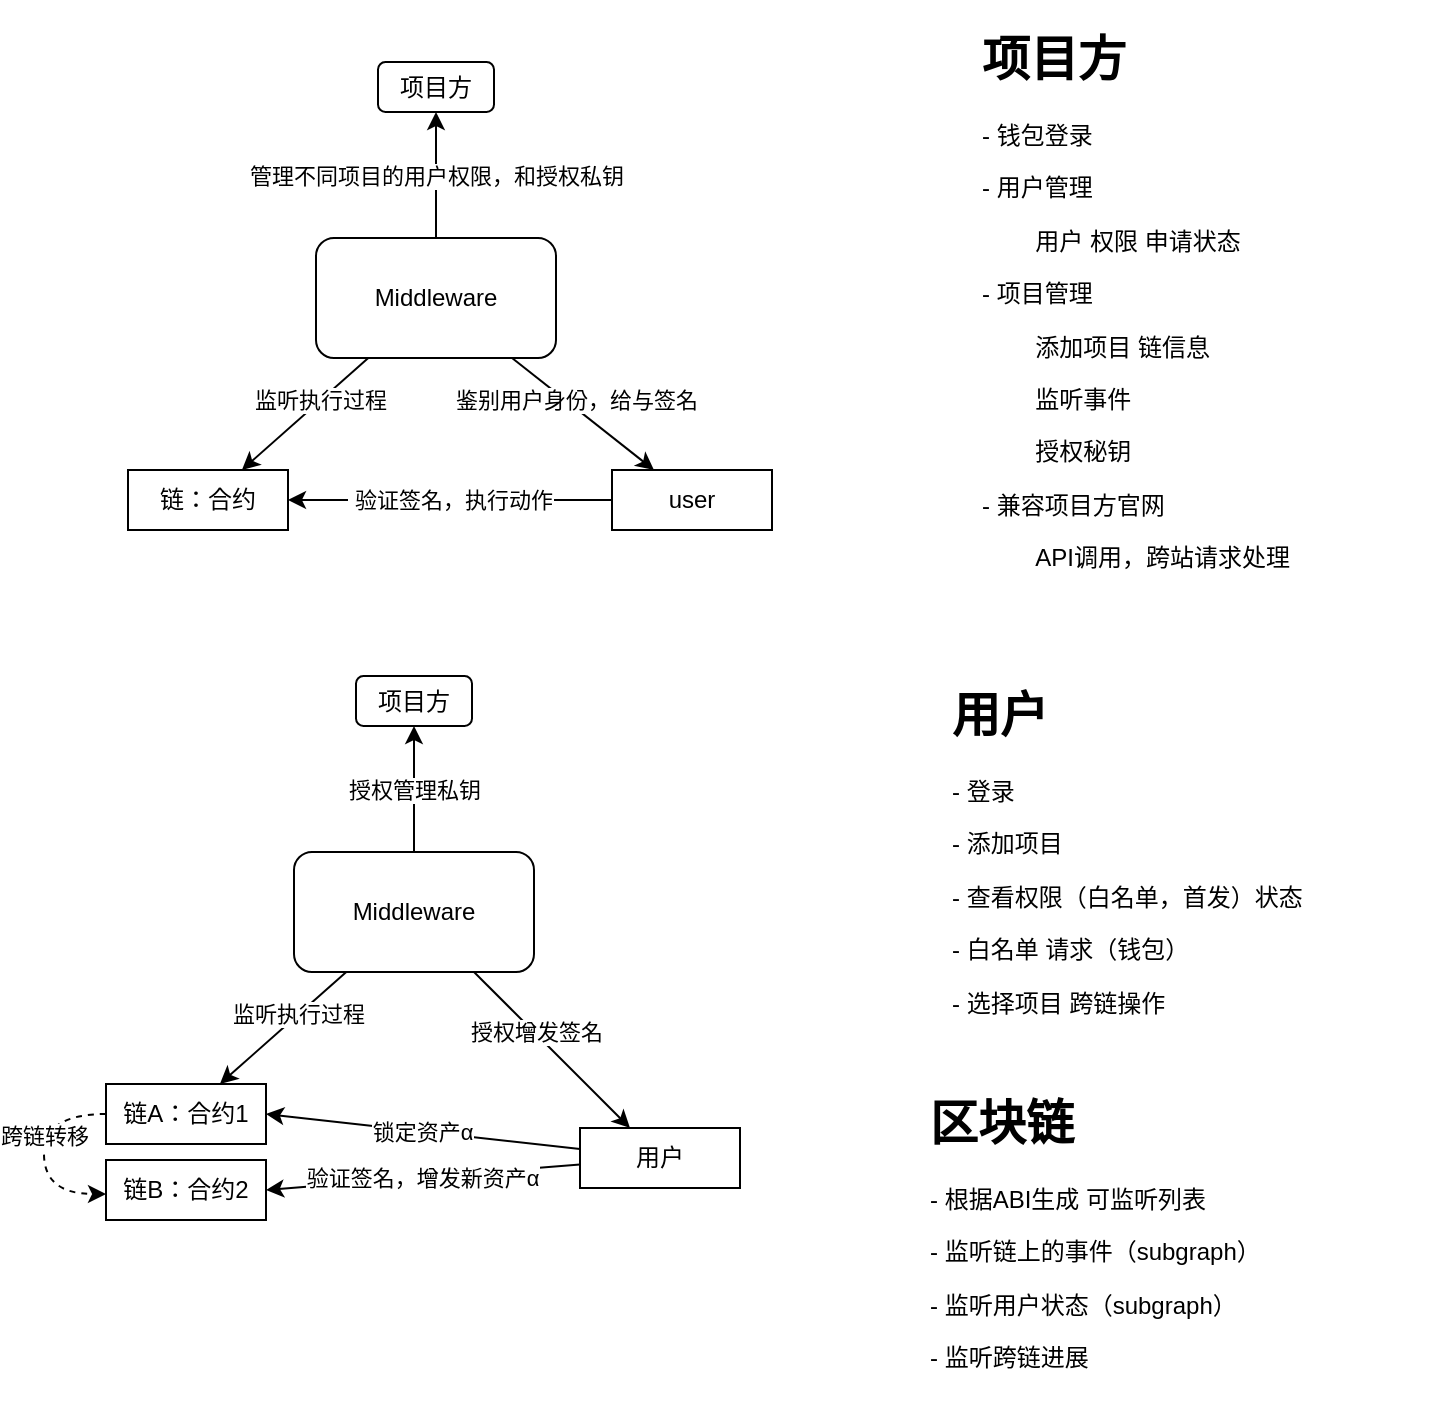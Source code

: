 <mxfile version="14.9.6" type="device"><diagram id="YZPrhrvvbLoZ_nM9fRf6" name="第 1 页"><mxGraphModel dx="813" dy="470" grid="0" gridSize="10" guides="1" tooltips="1" connect="1" arrows="1" fold="1" page="1" pageScale="1" pageWidth="827" pageHeight="1169" math="0" shadow="0"><root><mxCell id="0"/><mxCell id="1" parent="0"/><mxCell id="-nzVk5pQ3rLkDC-rPX_J-17" value="&amp;nbsp;验证签名，执行动作" style="edgeStyle=none;rounded=0;orthogonalLoop=1;jettySize=auto;html=1;entryX=1;entryY=0.5;entryDx=0;entryDy=0;" edge="1" parent="1" source="-nzVk5pQ3rLkDC-rPX_J-3" target="-nzVk5pQ3rLkDC-rPX_J-16"><mxGeometry relative="1" as="geometry"/></mxCell><mxCell id="-nzVk5pQ3rLkDC-rPX_J-3" value="user" style="rounded=0;whiteSpace=wrap;html=1;" vertex="1" parent="1"><mxGeometry x="356" y="267" width="80" height="30" as="geometry"/></mxCell><mxCell id="-nzVk5pQ3rLkDC-rPX_J-10" value="管理不同项目的用户权限，和授权私钥" style="edgeStyle=none;rounded=0;orthogonalLoop=1;jettySize=auto;html=1;" edge="1" parent="1" source="-nzVk5pQ3rLkDC-rPX_J-7" target="-nzVk5pQ3rLkDC-rPX_J-9"><mxGeometry relative="1" as="geometry"/></mxCell><mxCell id="-nzVk5pQ3rLkDC-rPX_J-14" style="edgeStyle=none;rounded=0;orthogonalLoop=1;jettySize=auto;html=1;" edge="1" parent="1" source="-nzVk5pQ3rLkDC-rPX_J-7" target="-nzVk5pQ3rLkDC-rPX_J-3"><mxGeometry relative="1" as="geometry"/></mxCell><mxCell id="-nzVk5pQ3rLkDC-rPX_J-15" value="&amp;nbsp;&amp;nbsp;鉴别用户身份，给与签名" style="edgeLabel;html=1;align=center;verticalAlign=middle;resizable=0;points=[];" vertex="1" connectable="0" parent="-nzVk5pQ3rLkDC-rPX_J-14"><mxGeometry x="-0.219" y="1" relative="1" as="geometry"><mxPoint as="offset"/></mxGeometry></mxCell><mxCell id="-nzVk5pQ3rLkDC-rPX_J-18" style="edgeStyle=none;rounded=0;orthogonalLoop=1;jettySize=auto;html=1;" edge="1" parent="1" source="-nzVk5pQ3rLkDC-rPX_J-7" target="-nzVk5pQ3rLkDC-rPX_J-16"><mxGeometry relative="1" as="geometry"/></mxCell><mxCell id="-nzVk5pQ3rLkDC-rPX_J-19" value="监听执行过程" style="edgeLabel;html=1;align=center;verticalAlign=middle;resizable=0;points=[];" vertex="1" connectable="0" parent="-nzVk5pQ3rLkDC-rPX_J-18"><mxGeometry x="-0.241" y="-1" relative="1" as="geometry"><mxPoint as="offset"/></mxGeometry></mxCell><mxCell id="-nzVk5pQ3rLkDC-rPX_J-7" value="Middleware" style="rounded=1;whiteSpace=wrap;html=1;" vertex="1" parent="1"><mxGeometry x="208" y="151" width="120" height="60" as="geometry"/></mxCell><mxCell id="-nzVk5pQ3rLkDC-rPX_J-9" value="项目方" style="rounded=1;whiteSpace=wrap;html=1;" vertex="1" parent="1"><mxGeometry x="239" y="63" width="58" height="25" as="geometry"/></mxCell><mxCell id="-nzVk5pQ3rLkDC-rPX_J-16" value="链：合约" style="rounded=0;whiteSpace=wrap;html=1;" vertex="1" parent="1"><mxGeometry x="114" y="267" width="80" height="30" as="geometry"/></mxCell><mxCell id="-nzVk5pQ3rLkDC-rPX_J-20" value="锁定资产α" style="edgeStyle=none;rounded=0;orthogonalLoop=1;jettySize=auto;html=1;entryX=1;entryY=0.5;entryDx=0;entryDy=0;" edge="1" parent="1" source="-nzVk5pQ3rLkDC-rPX_J-21" target="-nzVk5pQ3rLkDC-rPX_J-29"><mxGeometry relative="1" as="geometry"/></mxCell><mxCell id="-nzVk5pQ3rLkDC-rPX_J-31" value="验证签名，增发新资产α" style="edgeStyle=none;rounded=0;orthogonalLoop=1;jettySize=auto;html=1;entryX=1;entryY=0.5;entryDx=0;entryDy=0;" edge="1" parent="1" source="-nzVk5pQ3rLkDC-rPX_J-21" target="-nzVk5pQ3rLkDC-rPX_J-30"><mxGeometry relative="1" as="geometry"/></mxCell><mxCell id="-nzVk5pQ3rLkDC-rPX_J-21" value="用户" style="rounded=0;whiteSpace=wrap;html=1;" vertex="1" parent="1"><mxGeometry x="340" y="596" width="80" height="30" as="geometry"/></mxCell><mxCell id="-nzVk5pQ3rLkDC-rPX_J-22" value="授权管理私钥" style="edgeStyle=none;rounded=0;orthogonalLoop=1;jettySize=auto;html=1;" edge="1" parent="1" source="-nzVk5pQ3rLkDC-rPX_J-27" target="-nzVk5pQ3rLkDC-rPX_J-28"><mxGeometry relative="1" as="geometry"/></mxCell><mxCell id="-nzVk5pQ3rLkDC-rPX_J-23" style="edgeStyle=none;rounded=0;orthogonalLoop=1;jettySize=auto;html=1;" edge="1" parent="1" source="-nzVk5pQ3rLkDC-rPX_J-27" target="-nzVk5pQ3rLkDC-rPX_J-21"><mxGeometry relative="1" as="geometry"/></mxCell><mxCell id="-nzVk5pQ3rLkDC-rPX_J-24" value="授权增发签名" style="edgeLabel;html=1;align=center;verticalAlign=middle;resizable=0;points=[];" vertex="1" connectable="0" parent="-nzVk5pQ3rLkDC-rPX_J-23"><mxGeometry x="-0.219" y="1" relative="1" as="geometry"><mxPoint as="offset"/></mxGeometry></mxCell><mxCell id="-nzVk5pQ3rLkDC-rPX_J-25" style="edgeStyle=none;rounded=0;orthogonalLoop=1;jettySize=auto;html=1;" edge="1" parent="1" source="-nzVk5pQ3rLkDC-rPX_J-27" target="-nzVk5pQ3rLkDC-rPX_J-29"><mxGeometry relative="1" as="geometry"/></mxCell><mxCell id="-nzVk5pQ3rLkDC-rPX_J-26" value="监听执行过程" style="edgeLabel;html=1;align=center;verticalAlign=middle;resizable=0;points=[];" vertex="1" connectable="0" parent="-nzVk5pQ3rLkDC-rPX_J-25"><mxGeometry x="-0.241" y="-1" relative="1" as="geometry"><mxPoint as="offset"/></mxGeometry></mxCell><mxCell id="-nzVk5pQ3rLkDC-rPX_J-27" value="Middleware" style="rounded=1;whiteSpace=wrap;html=1;" vertex="1" parent="1"><mxGeometry x="197" y="458" width="120" height="60" as="geometry"/></mxCell><mxCell id="-nzVk5pQ3rLkDC-rPX_J-28" value="项目方" style="rounded=1;whiteSpace=wrap;html=1;" vertex="1" parent="1"><mxGeometry x="228" y="370" width="58" height="25" as="geometry"/></mxCell><mxCell id="-nzVk5pQ3rLkDC-rPX_J-29" value="链A：合约1" style="rounded=0;whiteSpace=wrap;html=1;" vertex="1" parent="1"><mxGeometry x="103" y="574" width="80" height="30" as="geometry"/></mxCell><mxCell id="-nzVk5pQ3rLkDC-rPX_J-30" value="链B：合约2" style="rounded=0;whiteSpace=wrap;html=1;" vertex="1" parent="1"><mxGeometry x="103" y="612" width="80" height="30" as="geometry"/></mxCell><mxCell id="-nzVk5pQ3rLkDC-rPX_J-32" value="" style="curved=1;endArrow=classic;html=1;exitX=0;exitY=0.5;exitDx=0;exitDy=0;dashed=1;" edge="1" parent="1" source="-nzVk5pQ3rLkDC-rPX_J-29"><mxGeometry width="50" height="50" relative="1" as="geometry"><mxPoint x="247" y="553" as="sourcePoint"/><mxPoint x="103" y="629" as="targetPoint"/><Array as="points"><mxPoint x="72" y="589"/><mxPoint x="72" y="629"/></Array></mxGeometry></mxCell><mxCell id="-nzVk5pQ3rLkDC-rPX_J-33" value="跨链转移" style="edgeLabel;html=1;align=center;verticalAlign=middle;resizable=0;points=[];" vertex="1" connectable="0" parent="-nzVk5pQ3rLkDC-rPX_J-32"><mxGeometry x="-0.188" relative="1" as="geometry"><mxPoint as="offset"/></mxGeometry></mxCell><mxCell id="-nzVk5pQ3rLkDC-rPX_J-38" value="&lt;h1&gt;项目方&lt;/h1&gt;&lt;p&gt;- 钱包登录&lt;/p&gt;&lt;p&gt;- 用户管理&lt;/p&gt;&lt;p&gt;&lt;span style=&quot;white-space: pre&quot;&gt;&#9;&lt;/span&gt;用户 权限 申请状态&lt;/p&gt;&lt;p&gt;- 项目管理&lt;/p&gt;&lt;p&gt;&lt;span style=&quot;white-space: pre&quot;&gt;&#9;&lt;/span&gt;添加项目 链信息&lt;br&gt;&lt;/p&gt;&lt;p&gt;&lt;span style=&quot;white-space: pre&quot;&gt;&#9;&lt;/span&gt;监听事件&lt;br&gt;&lt;/p&gt;&lt;p&gt;&lt;span style=&quot;white-space: pre&quot;&gt;&#9;&lt;/span&gt;授权秘钥&lt;/p&gt;&lt;p&gt;- 兼容项目方官网&lt;/p&gt;&lt;p&gt;&lt;span style=&quot;white-space: pre&quot;&gt;&#9;&lt;/span&gt;API调用，跨站请求处理&lt;br&gt;&lt;/p&gt;" style="text;html=1;strokeColor=none;fillColor=none;spacing=5;spacingTop=-20;whiteSpace=wrap;overflow=hidden;rounded=0;" vertex="1" parent="1"><mxGeometry x="536" y="42" width="231" height="281" as="geometry"/></mxCell><mxCell id="-nzVk5pQ3rLkDC-rPX_J-39" value="&lt;h1&gt;用户&lt;/h1&gt;&lt;p&gt;- 登录&lt;/p&gt;&lt;p&gt;- 添加项目&lt;/p&gt;&lt;p&gt;- 查看权限（白名单，首发）状态&lt;br&gt;&lt;/p&gt;&lt;p&gt;- 白名单 请求（钱包）&lt;/p&gt;&lt;p&gt;- 选择项目 跨链操作&lt;/p&gt;" style="text;html=1;strokeColor=none;fillColor=none;spacing=5;spacingTop=-20;whiteSpace=wrap;overflow=hidden;rounded=0;" vertex="1" parent="1"><mxGeometry x="521" y="370" width="204" height="170" as="geometry"/></mxCell><mxCell id="-nzVk5pQ3rLkDC-rPX_J-40" value="&lt;h1&gt;区块链&lt;/h1&gt;&lt;p&gt;- 根据ABI生成 可监听列表&amp;nbsp;&lt;/p&gt;&lt;p&gt;- 监听链上的事件（subgraph）&lt;/p&gt;&lt;p&gt;- 监听用户状态（subgraph）&lt;/p&gt;&lt;p&gt;- 监听跨链进展&lt;/p&gt;" style="text;html=1;strokeColor=none;fillColor=none;spacing=5;spacingTop=-20;whiteSpace=wrap;overflow=hidden;rounded=0;" vertex="1" parent="1"><mxGeometry x="510" y="574" width="204" height="170" as="geometry"/></mxCell></root></mxGraphModel></diagram></mxfile>